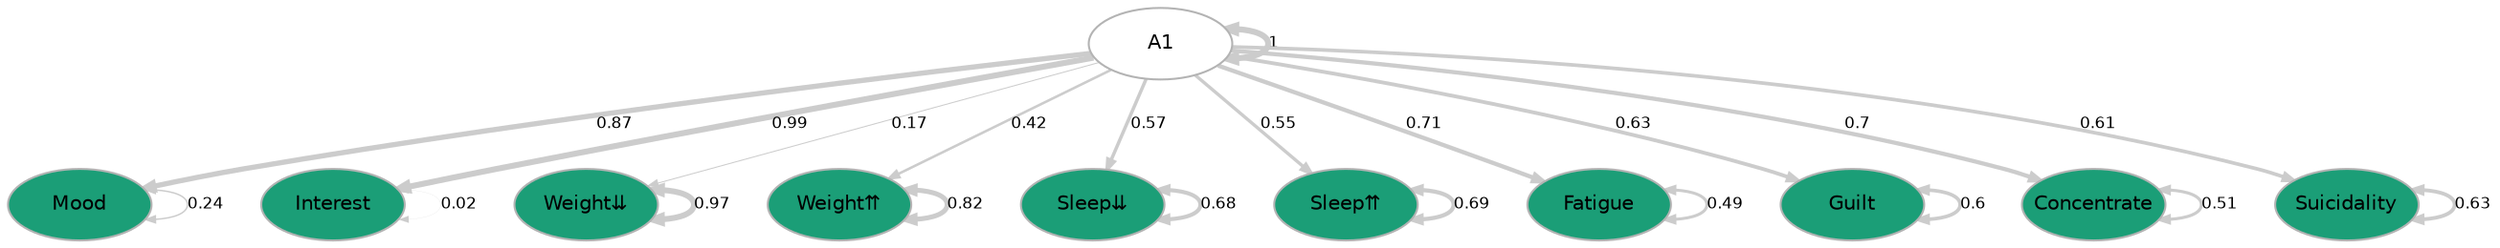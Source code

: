digraph {

graph [layout = "dot",
       rankdir = "TB",
       outputorder = "edgesfirst",
       bgcolor = "white"]

node [fontname = "Helvetica",
      fontsize = "10",
      shape = "circle",
      fixedsize = "true",
      width = "0.5",
      style = "filled",
      fillcolor = "aliceblue",
      color = "gray70",
      fontcolor = "gray50"]

edge [fontname = "Helvetica",
     fontsize = "8",
     len = "1.5",
     color = "gray80",
     arrowsize = "0.5"]

  "1" [label = "A1", shape = "oval", width = "1", fillcolor = "white", fontcolor = "black"] 
  "2" [label = "Mood", shape = "oval", width = "1", fillcolor = "#1b9e77", fontcolor = "black"] 
  "3" [label = "Interest", shape = "oval", width = "1", fillcolor = "#1b9e77", fontcolor = "black"] 
  "4" [label = "Weight⇊", shape = "oval", width = "1", fillcolor = "#1b9e77", fontcolor = "black"] 
  "5" [label = "Weight⇈", shape = "oval", width = "1", fillcolor = "#1b9e77", fontcolor = "black"] 
  "6" [label = "Sleep⇊", shape = "oval", width = "1", fillcolor = "#1b9e77", fontcolor = "black"] 
  "7" [label = "Sleep⇈", shape = "oval", width = "1", fillcolor = "#1b9e77", fontcolor = "black"] 
  "8" [label = "Fatigue", shape = "oval", width = "1", fillcolor = "#1b9e77", fontcolor = "black"] 
  "9" [label = "Guilt", shape = "oval", width = "1", fillcolor = "#1b9e77", fontcolor = "black"] 
  "10" [label = "Concentrate", shape = "oval", width = "1", fillcolor = "#1b9e77", fontcolor = "black"] 
  "11" [label = "Suicidality", shape = "oval", width = "1", fillcolor = "#1b9e77", fontcolor = "black"] 
"1"->"1" [label = "1", penwidth = "3", dir = "both"] 
"1"->"2" [label = "0.87", penwidth = "2.61146236862217", dir = "forward"] 
"1"->"3" [label = "0.99", penwidth = "2.96318128531284", dir = "forward"] 
"1"->"4" [label = "0.17", penwidth = "0.502010762736211", dir = "forward"] 
"1"->"5" [label = "0.42", penwidth = "1.27387893873277", dir = "forward"] 
"1"->"6" [label = "0.57", penwidth = "1.70925336911864", dir = "forward"] 
"1"->"7" [label = "0.55", penwidth = "1.65980087869007", dir = "forward"] 
"1"->"8" [label = "0.71", penwidth = "2.13642794349472", dir = "forward"] 
"1"->"9" [label = "0.63", penwidth = "1.89961552177294", dir = "forward"] 
"1"->"10" [label = "0.7", penwidth = "2.10162845516194", dir = "forward"] 
"1"->"11" [label = "0.61", penwidth = "1.82968337755774", dir = "forward"] 
"2"->"2" [label = "0.24", penwidth = "0.72675497267186", dir = "both"] 
"3"->"3" [label = "0.02", penwidth = "0.0731855443883617", dir = "both"] 
"4"->"4" [label = "0.97", penwidth = "2.91600044510908", dir = "both"] 
"5"->"5" [label = "0.82", penwidth = "2.4590763552315", dir = "both"] 
"6"->"6" [label = "0.68", penwidth = "2.02613969686873", dir = "both"] 
"7"->"7" [label = "0.69", penwidth = "2.08168973477537", dir = "both"] 
"8"->"8" [label = "0.49", penwidth = "1.47855915371992", dir = "both"] 
"9"->"9" [label = "0.6", penwidth = "1.79715362889942", dir = "both"] 
"10"->"10" [label = "0.51", penwidth = "1.52772032471201", dir = "both"] 
"11"->"11" [label = "0.63", penwidth = "1.88408783763102", dir = "both"] 
}